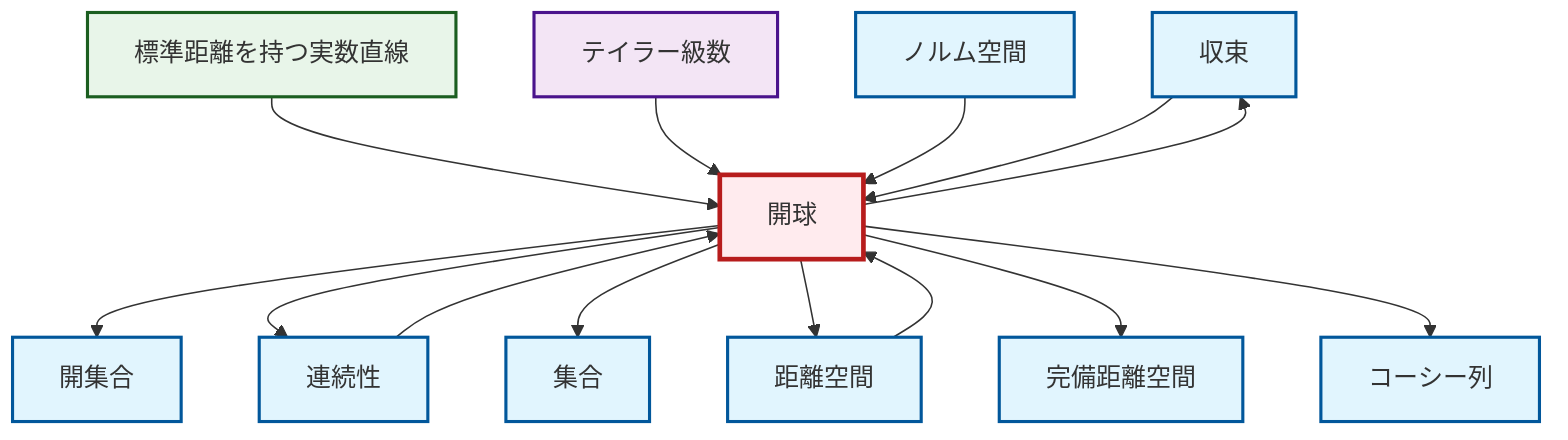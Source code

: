 graph TD
    classDef definition fill:#e1f5fe,stroke:#01579b,stroke-width:2px
    classDef theorem fill:#f3e5f5,stroke:#4a148c,stroke-width:2px
    classDef axiom fill:#fff3e0,stroke:#e65100,stroke-width:2px
    classDef example fill:#e8f5e9,stroke:#1b5e20,stroke-width:2px
    classDef current fill:#ffebee,stroke:#b71c1c,stroke-width:3px
    def-convergence["収束"]:::definition
    def-open-set["開集合"]:::definition
    def-metric-space["距離空間"]:::definition
    def-normed-vector-space["ノルム空間"]:::definition
    ex-real-line-metric["標準距離を持つ実数直線"]:::example
    thm-taylor-series["テイラー級数"]:::theorem
    def-open-ball["開球"]:::definition
    def-set["集合"]:::definition
    def-cauchy-sequence["コーシー列"]:::definition
    def-continuity["連続性"]:::definition
    def-complete-metric-space["完備距離空間"]:::definition
    ex-real-line-metric --> def-open-ball
    def-continuity --> def-open-ball
    def-open-ball --> def-open-set
    def-open-ball --> def-continuity
    def-open-ball --> def-set
    thm-taylor-series --> def-open-ball
    def-open-ball --> def-metric-space
    def-normed-vector-space --> def-open-ball
    def-metric-space --> def-open-ball
    def-open-ball --> def-convergence
    def-convergence --> def-open-ball
    def-open-ball --> def-complete-metric-space
    def-open-ball --> def-cauchy-sequence
    class def-open-ball current